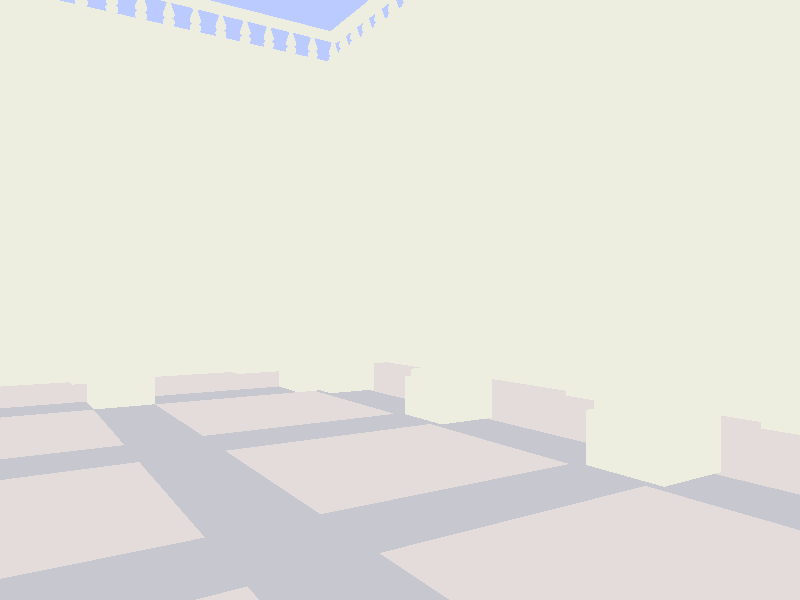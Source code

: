 // This work is licensed under the Creative Commons Attribution 3.0 Unported License.
// To view a copy of this license, visit http://creativecommons.org/licenses/by/3.0/
// or send a letter to Creative Commons, 444 Castro Street, Suite 900, Mountain View,
// California, 94041, USA.

// Persistence Of Vision raytracer sample file.
//
// -w320 -h240
// -w800 -h600 +a0.3

//===================== RENAISSANCE PATIO =====================================

//===================== RADIANCE AND ENVIRONMENT SETTINGS =====================
#version 3.7;
#declare Rad_Quality = 2;

global_settings {
  assumed_gamma 1.0

#switch (Rad_Quality)
 #case (1)
  radiosity {             // --- Settings 1 (fast) ---
    pretrace_start 0.08
    pretrace_end   0.02
    count 50
    error_bound 0.5
    recursion_limit 1
  }
 #break
 #case (2)
  radiosity {             // --- Settings 2 (medium quality) ---
    pretrace_start 0.08
    pretrace_end   0.01
    count 120
    error_bound 0.25
    recursion_limit 1
  }
 #break
 #case (3)
  radiosity {             // --- Settings 3 (high quality) ---
    pretrace_start 0.08
    pretrace_end   0.005
    count 400
    error_bound 0.1
    recursion_limit 1
  }
 #break
 #case (4)
  radiosity {             // --- Settings 4 (medium quality, recursion_limit 2) ---
    pretrace_start 0.08
    pretrace_end   0.005
    count 350
    error_bound 0.15
    recursion_limit 2
  }
 #break
 #end

}

fog {
  fog_type 2
  fog_alt 1.3
  fog_offset 0
  color rgb <0.7, 0.8, 0.9>
  distance 800
}

light_source {<1000, 10000, -15000> color rgb <1.0, 0.9, 0.78>*2.3}

sphere {                  // --- Sky ---
  <0, 0, 0>, 1
  texture {
   pigment {
     gradient y
     color_map {
       [0.0 color rgb < 1.0, 1.0, 1.0 >]
       [0.3 color rgb < 0.5, 0.6, 1.0 >]
     }
   }
   finish { diffuse 0 #if (version < 3.7) ambient 1 #else emission 1 #end }
  }
  scale 10000
  hollow on
  no_shadow
}

//===================== THE SCENERY ITSELF ====================================

#include "colors.inc"

camera { location <500,150,0> 
         angle 65 // direction z 
         right     x*image_width/image_height
         look_at <0,150,320>
       }

plane {y,0 pigment {color rgb <0.776,0.706,0.706>}}

#declare Arch_01 =
union {
 difference {
  cylinder {<-20,0,0>,<20,0,0>,140}
  cylinder {<-21,0,0>,<21,0,0>,130}
  torus {130 2 rotate z*90 translate x*20}
  torus {130 2 rotate z*90 translate x*-20}
 }
 difference {
  cylinder {<-18,0,0>,<18,0,0>,130}
  cylinder {<-21,0,0>,<21,0,0>,125}
 }
 torus {139 1 rotate z*90 translate x*20}
 torus {136 1 rotate z*90 translate x*20}
 torus {139 1 rotate z*90 translate x*-20}
 torus {136 1 rotate z*90 translate x*-20}
clipped_by {plane {y,0 inverse}}
}

#macro SphereBox (Radius)
 #local SpRad = sqrt (Radius*Radius + Radius*Radius);
 intersection {
  sphere {0,SpRad}
  box {<-Radius,0,-Radius>,<Radius,Radius,Radius>}
  }
#end

#declare Column_01 = union {
 box {<-40,0,-40>,<40,50,40>}
 box {<-35,50,-35>,<35,60,35>}
 cylinder {<0,60,0>,<0,66,0>,28}
 torus {28 3 translate y*63}
 difference {
  cylinder {<0,66,0>,<0,70,0>,25}
  torus {25 2 translate y*68}
  }
 cylinder {<0,70,0>,<0,74,0>,25}
 torus {25 2 translate y*72}
 cylinder {<0,74,0>,<0,76,0>,25}
 sphere {<0,0,0>,23 scale <1,15,1> translate y*76 clipped_by {cylinder {<0,76,0>,<0,265,0>,30}}}
 torus {20 2 translate y*255}
 torus {19 2 translate y*258}
 object {SphereBox (20) rotate z*180 translate y*(260+22)}
 box {<-25,282,-25>,<25,285,25>}
 box {<-20,285,-22>,<20,295,22>}
 difference {
  cylinder {<-22,290,0>,<22,290,0>,5}
  cylinder {<-23,290,0>,<23,290,0>,3}
  }
 box {<-23,295,-23>,<23,298,23>}
 box {<-28,298,-28>,<28,300,28>}
}

#declare Vault_01 =
difference {
 box {<-160,0,-160>,<160,250,160>}
 cylinder {<-170,0,0>,<170,0,0>,130}
 cylinder {<-170,0,0>,<170,0,0>,130 rotate y*90}
}

#declare Vault_02 = //(vault de coin)
difference {
 union {
  box {<-180,0,-160>,<180,250,160>}
  box {<-160,0,-180>,<160,250,180>}
  }
 cylinder {<-190,0,0>,<190,0,0>,130}
 cylinder {<-190,0,0>,<190,0,0>,130 rotate y*90}
}

#declare Spindle_01 =
lathe{
	cubic_spline
	12,
	<0.017005,-0.005668>,
	<0.117619,-0.004251>,
	<0.123287,0.072272>,
	<0.068020,0.124704>,
	<0.076523,0.195559>,
	<0.141709,0.444967>,
	<0.075106,0.524324>,
	<0.138875,0.616435>,
	<0.055267,0.916859>,
	<0.137458,0.973543>,
	<0.161549,1.000468>,
	<0.204061,0.991965>
}

#declare Band_01 =
union {
 box {<0,0,-25>,<-1,60,25>}
 box {<0,0,-25>,<5,2,25>}
 box {<0,8,-25>,<3,2,25>}
 box {<0,8,-25>,<6,15,25>}
 box {<0,8,-10>,<6,15,-8>}
 box {<0,8,10>,<6,15,8>}
 box {<0,20,-25>,<3,19,25>}
 box {<0,50,-25>,<5,60,25>}
 box {<0,50,-25>,<3,55,25>}
 box {<0,20,-2>,<3,40,-4>}
 box {<0,20,-6>,<3,40,-8>}
 box {<0,20,2>,<3,40,4>}
 box {<0,20,6>,<3,40,8>}
 box {<0,42,-25>,<6,40,25>}
 box {<0,0,-2>,<7,8,-4>}
 box {<0,0,-6>,<7,8,-8>}
 box {<0,0,2>,<7,8,4>}
 box {<0,0,6>,<7,8,8>}
}

#declare Balcony_01 = union {
 box {<-10,0,-.5>,<10,10,.5>}
 cylinder {<-10,5,-.5>,<-10,5,.5>,4}
 cylinder {<10,5,-.5>,<10,5,.5>,4}
}

#declare Group1 = union {
 object {Arch_01 translate <-490,300,0>}
 object {Arch_01 translate <-490,300,300>}
 object {Arch_01 translate <-490,300,-300>}

 object {Column_01 translate <-490,0,150>}
 object {Column_01 translate <-490,0,-150>}
 object {Column_01 translate <-490,0,-450>}
 object {Column_01 translate <-490,0,450>}

 object {Column_01 translate <-790,0,150>}
 object {Column_01 translate <-790,0,-150>}
 object {Column_01 translate <-790,0,-450>}
 object {Column_01 translate <-790,0,450>}
 object {Column_01 translate <-790,0,-450-40>}
 object {Column_01 translate <-790,0,450+40>}

 object {Arch_01 rotate y*90 translate <-490-150,300,150>}
 object {Arch_01 rotate y*90 translate <-490-150,300,-150>}
 object {Arch_01 rotate y*90 translate <-490-150,300,450>}
 object {Arch_01 rotate y*90 translate <-490-150,300,-450>}
 object {Arch_01 rotate y*90 translate <-490-150,300,450+40>}//doubleaux
 object {Arch_01 rotate y*90 translate <-490-150,300,-450-40>}

 object {Vault_01 translate <-640,300,0>}
 object {Vault_01 translate <-640,300,300>}
 object {Vault_01 translate <-640,300,-300>}
 object {Vault_02 translate <-640,300,640>}//coin

 #declare I=0;
 #while (I < 1000)
  object {Band_01 translate <-480,500,(-470 + I)>}
 #declare I=I+50;
 #end

 #declare I=0;
 #while (I < 1000)
  object {Spindle_01 scale <60,60,60> translate <-500,550,(-500 + I)>}
 #declare I=I+40;
 #end

 object {Balcony_01 scale <1,1,1020> translate <-500,610,0>}
 object {Balcony_01 scale <1,1,1020> translate <-500,610,0> rotate y*90}
 object {Balcony_01 scale <1,1,1020> translate <-500,610,0> rotate y*180}
 object {Balcony_01 scale <1,1,1020> translate <-500,610,0> rotate y*270}

 box {<-790,0,-810>,<-810,450,810>}

}

#declare PatioComplete = union {
 object {Group1}
 object {Group1 rotate y*90}
 object {Group1 rotate y*180}
 object {Group1 rotate y*270}
}

object {PatioComplete
        pigment {Wheat}
        finish {ambient 0.0 diffuse 0.6}
}

#declare Paving_01 =
union {
 box {<-40,0,-490>,<40,.1,490> translate x*150}
 box {<-40,0,-490>,<40,.1,490> translate x*-150}
 box {<-40,0,-490>,<40,.1,490> translate x*490}
 box {<-40,0,-490>,<40,.1,490> translate x*-480}

 texture {
    pigment {color rgb <0.706,0.714,0.776>*.8}
    finish {ambient 0.0 diffuse 0.6}
 }
}

object {Paving_01 translate <-10,0,0>}
object {Paving_01 rotate y*90 translate <-10,0,0>}
